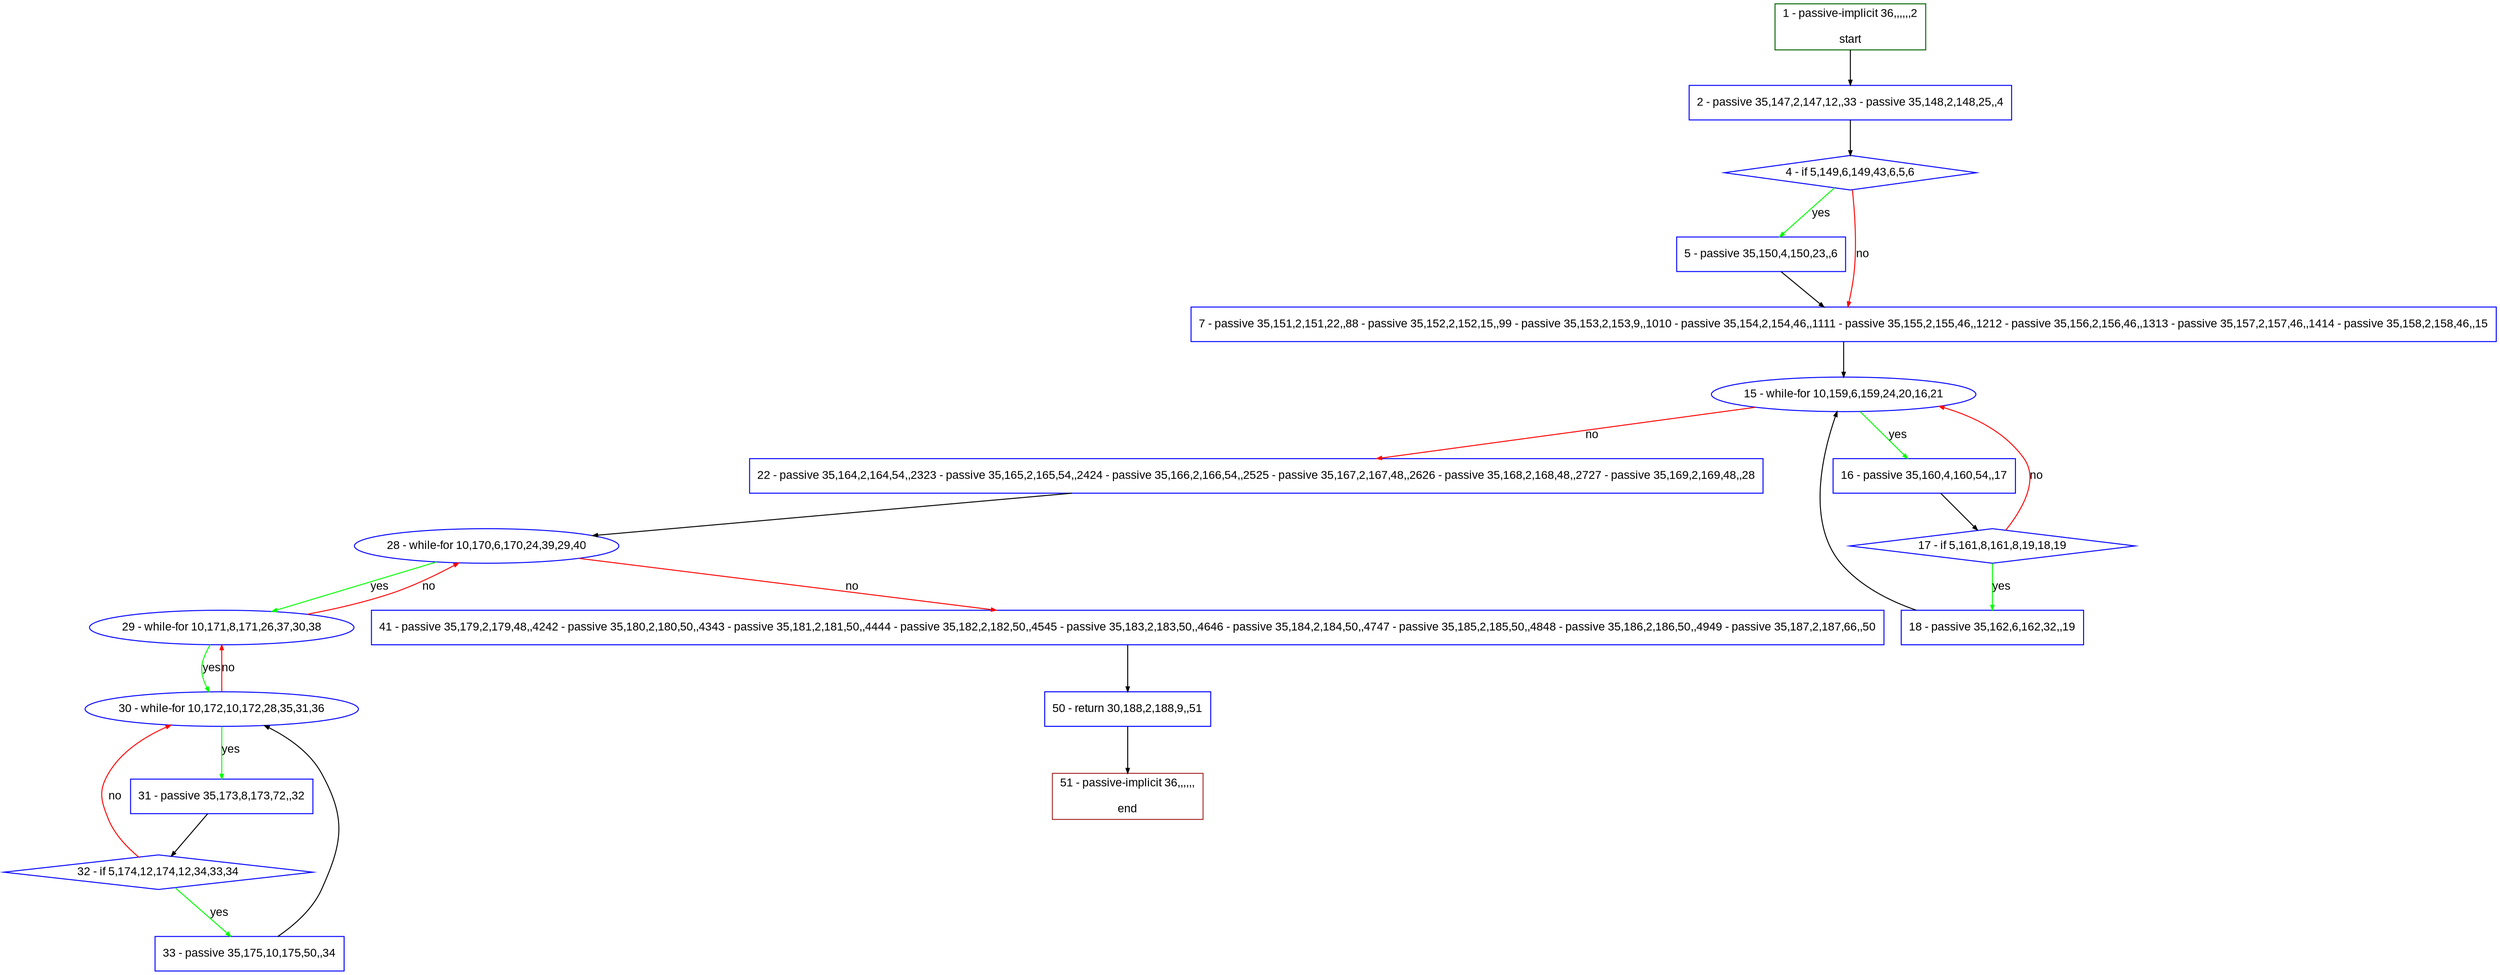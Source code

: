 digraph "" {
  graph [pack="true", label="", fontsize="12", packmode="clust", fontname="Arial", fillcolor="#FFFFCC", bgcolor="white", style="rounded,filled", compound="true"];
  node [node_initialized="no", label="", color="grey", fontsize="12", fillcolor="white", fontname="Arial", style="filled", shape="rectangle", compound="true", fixedsize="false"];
  edge [fontcolor="black", arrowhead="normal", arrowtail="none", arrowsize="0.5", ltail="", label="", color="black", fontsize="12", lhead="", fontname="Arial", dir="forward", compound="true"];
  __N1 [label="2 - passive 35,147,2,147,12,,33 - passive 35,148,2,148,25,,4", color="#0000ff", fillcolor="#ffffff", style="filled", shape="box"];
  __N2 [label="1 - passive-implicit 36,,,,,,2\n\nstart", color="#006400", fillcolor="#ffffff", style="filled", shape="box"];
  __N3 [label="4 - if 5,149,6,149,43,6,5,6", color="#0000ff", fillcolor="#ffffff", style="filled", shape="diamond"];
  __N4 [label="5 - passive 35,150,4,150,23,,6", color="#0000ff", fillcolor="#ffffff", style="filled", shape="box"];
  __N5 [label="7 - passive 35,151,2,151,22,,88 - passive 35,152,2,152,15,,99 - passive 35,153,2,153,9,,1010 - passive 35,154,2,154,46,,1111 - passive 35,155,2,155,46,,1212 - passive 35,156,2,156,46,,1313 - passive 35,157,2,157,46,,1414 - passive 35,158,2,158,46,,15", color="#0000ff", fillcolor="#ffffff", style="filled", shape="box"];
  __N6 [label="15 - while-for 10,159,6,159,24,20,16,21", color="#0000ff", fillcolor="#ffffff", style="filled", shape="oval"];
  __N7 [label="16 - passive 35,160,4,160,54,,17", color="#0000ff", fillcolor="#ffffff", style="filled", shape="box"];
  __N8 [label="22 - passive 35,164,2,164,54,,2323 - passive 35,165,2,165,54,,2424 - passive 35,166,2,166,54,,2525 - passive 35,167,2,167,48,,2626 - passive 35,168,2,168,48,,2727 - passive 35,169,2,169,48,,28", color="#0000ff", fillcolor="#ffffff", style="filled", shape="box"];
  __N9 [label="17 - if 5,161,8,161,8,19,18,19", color="#0000ff", fillcolor="#ffffff", style="filled", shape="diamond"];
  __N10 [label="18 - passive 35,162,6,162,32,,19", color="#0000ff", fillcolor="#ffffff", style="filled", shape="box"];
  __N11 [label="28 - while-for 10,170,6,170,24,39,29,40", color="#0000ff", fillcolor="#ffffff", style="filled", shape="oval"];
  __N12 [label="29 - while-for 10,171,8,171,26,37,30,38", color="#0000ff", fillcolor="#ffffff", style="filled", shape="oval"];
  __N13 [label="41 - passive 35,179,2,179,48,,4242 - passive 35,180,2,180,50,,4343 - passive 35,181,2,181,50,,4444 - passive 35,182,2,182,50,,4545 - passive 35,183,2,183,50,,4646 - passive 35,184,2,184,50,,4747 - passive 35,185,2,185,50,,4848 - passive 35,186,2,186,50,,4949 - passive 35,187,2,187,66,,50", color="#0000ff", fillcolor="#ffffff", style="filled", shape="box"];
  __N14 [label="30 - while-for 10,172,10,172,28,35,31,36", color="#0000ff", fillcolor="#ffffff", style="filled", shape="oval"];
  __N15 [label="31 - passive 35,173,8,173,72,,32", color="#0000ff", fillcolor="#ffffff", style="filled", shape="box"];
  __N16 [label="32 - if 5,174,12,174,12,34,33,34", color="#0000ff", fillcolor="#ffffff", style="filled", shape="diamond"];
  __N17 [label="33 - passive 35,175,10,175,50,,34", color="#0000ff", fillcolor="#ffffff", style="filled", shape="box"];
  __N18 [label="50 - return 30,188,2,188,9,,51", color="#0000ff", fillcolor="#ffffff", style="filled", shape="box"];
  __N19 [label="51 - passive-implicit 36,,,,,,\n\nend", color="#a52a2a", fillcolor="#ffffff", style="filled", shape="box"];
  __N2 -> __N1 [arrowhead="normal", arrowtail="none", color="#000000", label="", dir="forward"];
  __N1 -> __N3 [arrowhead="normal", arrowtail="none", color="#000000", label="", dir="forward"];
  __N3 -> __N4 [arrowhead="normal", arrowtail="none", color="#00ff00", label="yes", dir="forward"];
  __N3 -> __N5 [arrowhead="normal", arrowtail="none", color="#ff0000", label="no", dir="forward"];
  __N4 -> __N5 [arrowhead="normal", arrowtail="none", color="#000000", label="", dir="forward"];
  __N5 -> __N6 [arrowhead="normal", arrowtail="none", color="#000000", label="", dir="forward"];
  __N6 -> __N7 [arrowhead="normal", arrowtail="none", color="#00ff00", label="yes", dir="forward"];
  __N6 -> __N8 [arrowhead="normal", arrowtail="none", color="#ff0000", label="no", dir="forward"];
  __N7 -> __N9 [arrowhead="normal", arrowtail="none", color="#000000", label="", dir="forward"];
  __N9 -> __N6 [arrowhead="normal", arrowtail="none", color="#ff0000", label="no", dir="forward"];
  __N9 -> __N10 [arrowhead="normal", arrowtail="none", color="#00ff00", label="yes", dir="forward"];
  __N10 -> __N6 [arrowhead="normal", arrowtail="none", color="#000000", label="", dir="forward"];
  __N8 -> __N11 [arrowhead="normal", arrowtail="none", color="#000000", label="", dir="forward"];
  __N11 -> __N12 [arrowhead="normal", arrowtail="none", color="#00ff00", label="yes", dir="forward"];
  __N12 -> __N11 [arrowhead="normal", arrowtail="none", color="#ff0000", label="no", dir="forward"];
  __N11 -> __N13 [arrowhead="normal", arrowtail="none", color="#ff0000", label="no", dir="forward"];
  __N12 -> __N14 [arrowhead="normal", arrowtail="none", color="#00ff00", label="yes", dir="forward"];
  __N14 -> __N12 [arrowhead="normal", arrowtail="none", color="#ff0000", label="no", dir="forward"];
  __N14 -> __N15 [arrowhead="normal", arrowtail="none", color="#00ff00", label="yes", dir="forward"];
  __N15 -> __N16 [arrowhead="normal", arrowtail="none", color="#000000", label="", dir="forward"];
  __N16 -> __N14 [arrowhead="normal", arrowtail="none", color="#ff0000", label="no", dir="forward"];
  __N16 -> __N17 [arrowhead="normal", arrowtail="none", color="#00ff00", label="yes", dir="forward"];
  __N17 -> __N14 [arrowhead="normal", arrowtail="none", color="#000000", label="", dir="forward"];
  __N13 -> __N18 [arrowhead="normal", arrowtail="none", color="#000000", label="", dir="forward"];
  __N18 -> __N19 [arrowhead="normal", arrowtail="none", color="#000000", label="", dir="forward"];
}
